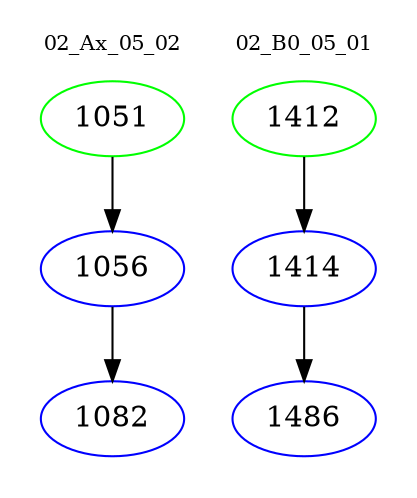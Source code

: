digraph{
subgraph cluster_0 {
color = white
label = "02_Ax_05_02";
fontsize=10;
T0_1051 [label="1051", color="green"]
T0_1051 -> T0_1056 [color="black"]
T0_1056 [label="1056", color="blue"]
T0_1056 -> T0_1082 [color="black"]
T0_1082 [label="1082", color="blue"]
}
subgraph cluster_1 {
color = white
label = "02_B0_05_01";
fontsize=10;
T1_1412 [label="1412", color="green"]
T1_1412 -> T1_1414 [color="black"]
T1_1414 [label="1414", color="blue"]
T1_1414 -> T1_1486 [color="black"]
T1_1486 [label="1486", color="blue"]
}
}
